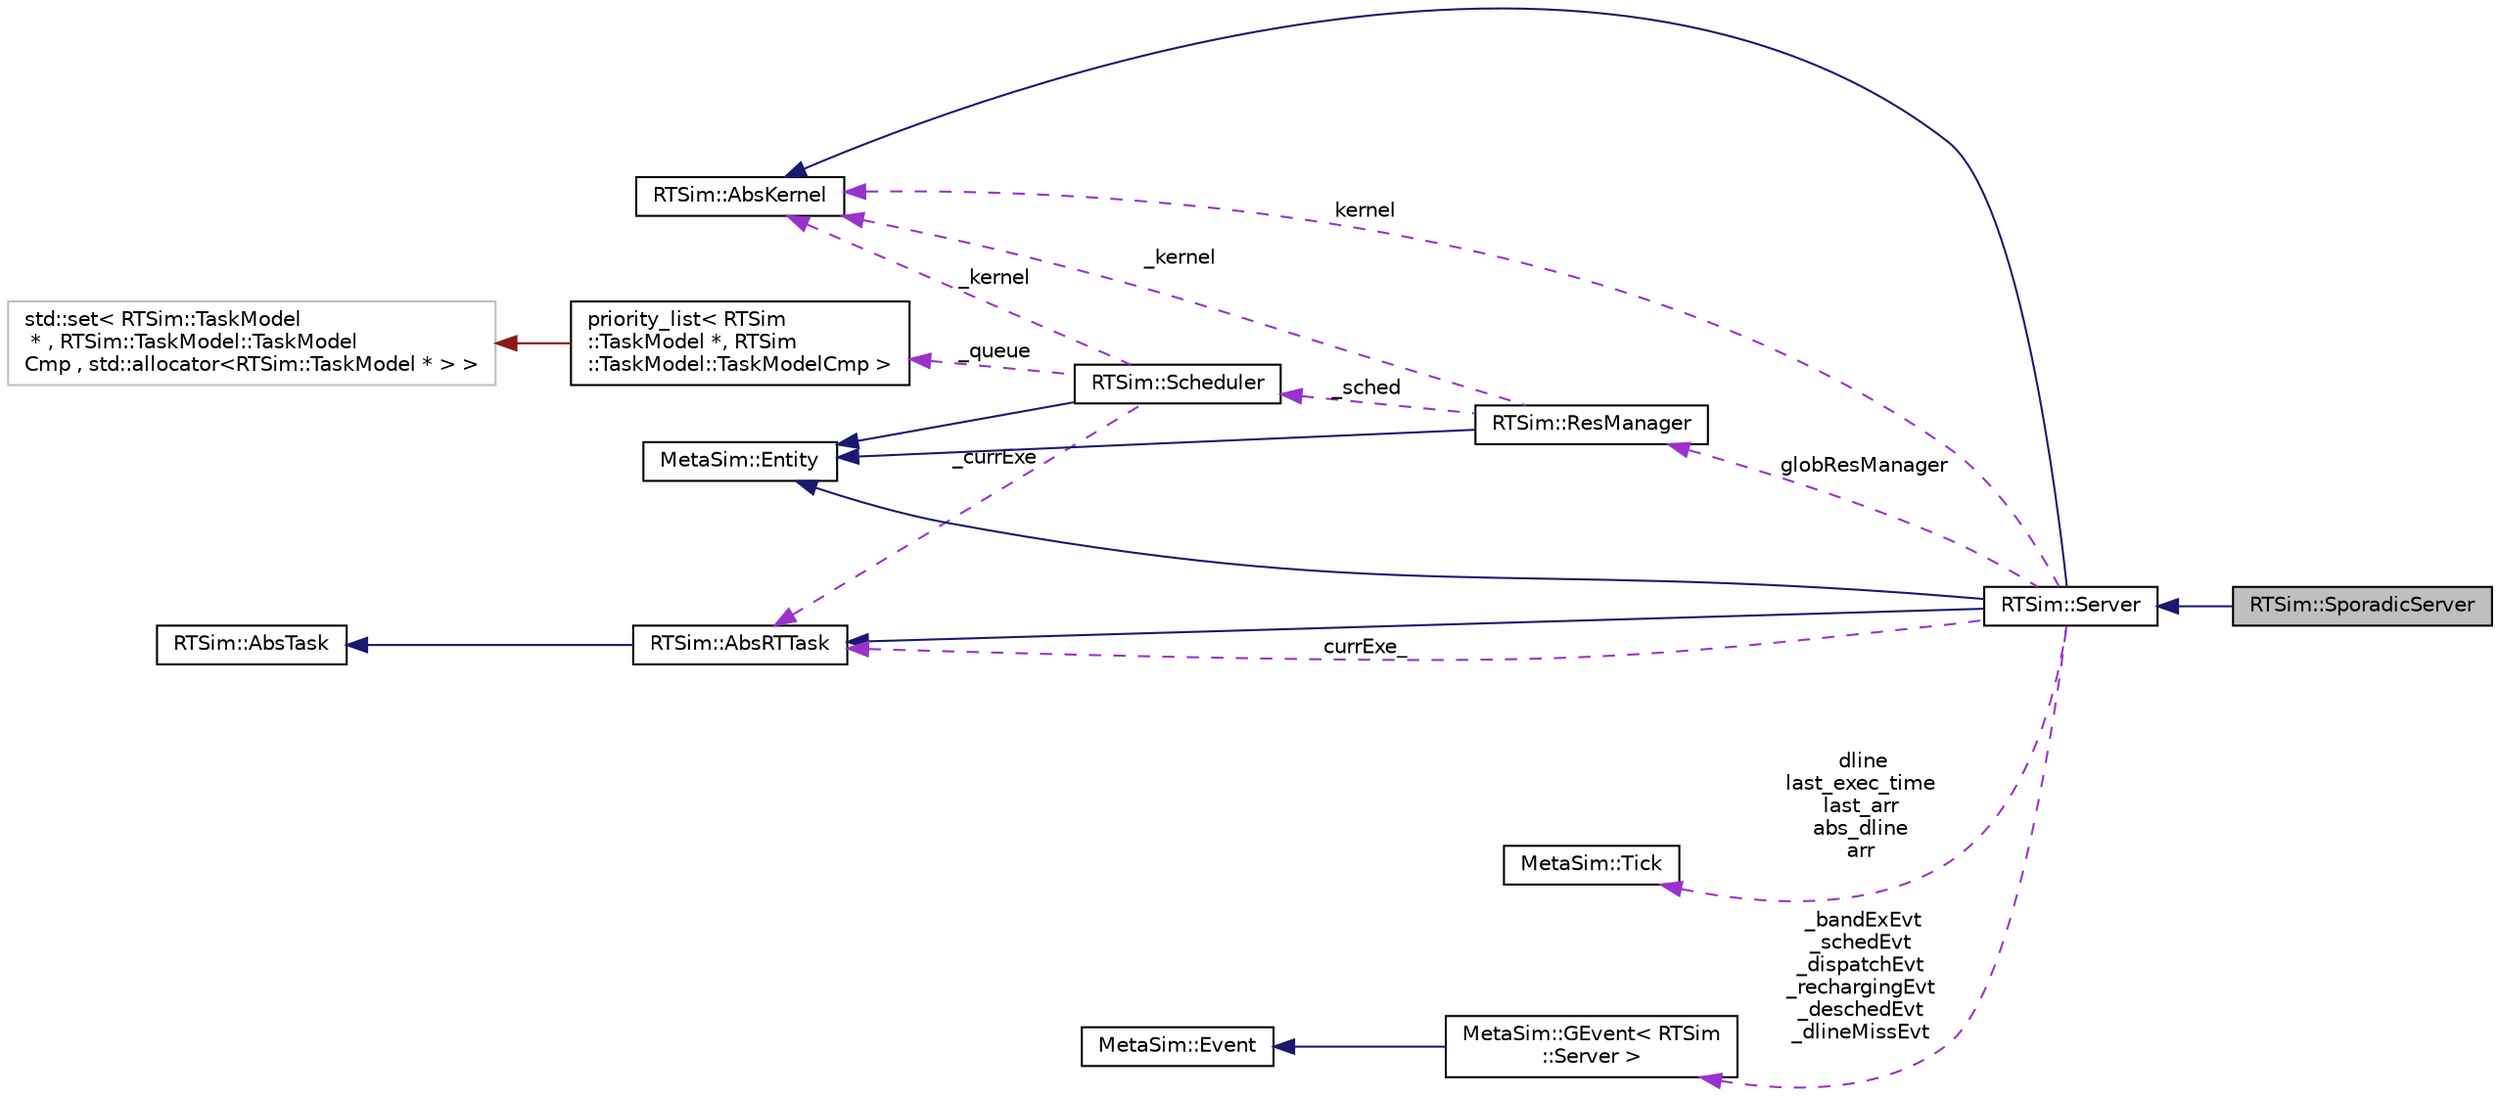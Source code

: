 digraph "RTSim::SporadicServer"
{
  edge [fontname="Helvetica",fontsize="10",labelfontname="Helvetica",labelfontsize="10"];
  node [fontname="Helvetica",fontsize="10",shape=record];
  rankdir="LR";
  Node6 [label="RTSim::SporadicServer",height=0.2,width=0.4,color="black", fillcolor="grey75", style="filled", fontcolor="black"];
  Node7 -> Node6 [dir="back",color="midnightblue",fontsize="10",style="solid",fontname="Helvetica"];
  Node7 [label="RTSim::Server",height=0.2,width=0.4,color="black", fillcolor="white", style="filled",URL="$classRTSim_1_1Server.html"];
  Node8 -> Node7 [dir="back",color="midnightblue",fontsize="10",style="solid",fontname="Helvetica"];
  Node8 [label="RTSim::AbsRTTask",height=0.2,width=0.4,color="black", fillcolor="white", style="filled",URL="$classRTSim_1_1AbsRTTask.html"];
  Node9 -> Node8 [dir="back",color="midnightblue",fontsize="10",style="solid",fontname="Helvetica"];
  Node9 [label="RTSim::AbsTask",height=0.2,width=0.4,color="black", fillcolor="white", style="filled",URL="$classRTSim_1_1AbsTask.html"];
  Node10 -> Node7 [dir="back",color="midnightblue",fontsize="10",style="solid",fontname="Helvetica"];
  Node10 [label="RTSim::AbsKernel",height=0.2,width=0.4,color="black", fillcolor="white", style="filled",URL="$classRTSim_1_1AbsKernel.html"];
  Node11 -> Node7 [dir="back",color="midnightblue",fontsize="10",style="solid",fontname="Helvetica"];
  Node11 [label="MetaSim::Entity",height=0.2,width=0.4,color="black", fillcolor="white", style="filled",URL="$classMetaSim_1_1Entity.html"];
  Node12 -> Node7 [dir="back",color="darkorchid3",fontsize="10",style="dashed",label=" globResManager" ,fontname="Helvetica"];
  Node12 [label="RTSim::ResManager",height=0.2,width=0.4,color="black", fillcolor="white", style="filled",URL="$classRTSim_1_1ResManager.html"];
  Node11 -> Node12 [dir="back",color="midnightblue",fontsize="10",style="solid",fontname="Helvetica"];
  Node10 -> Node12 [dir="back",color="darkorchid3",fontsize="10",style="dashed",label=" _kernel" ,fontname="Helvetica"];
  Node13 -> Node12 [dir="back",color="darkorchid3",fontsize="10",style="dashed",label=" _sched" ,fontname="Helvetica"];
  Node13 [label="RTSim::Scheduler",height=0.2,width=0.4,color="black", fillcolor="white", style="filled",URL="$classRTSim_1_1Scheduler.html"];
  Node11 -> Node13 [dir="back",color="midnightblue",fontsize="10",style="solid",fontname="Helvetica"];
  Node8 -> Node13 [dir="back",color="darkorchid3",fontsize="10",style="dashed",label=" _currExe" ,fontname="Helvetica"];
  Node10 -> Node13 [dir="back",color="darkorchid3",fontsize="10",style="dashed",label=" _kernel" ,fontname="Helvetica"];
  Node14 -> Node13 [dir="back",color="darkorchid3",fontsize="10",style="dashed",label=" _queue" ,fontname="Helvetica"];
  Node14 [label="priority_list\< RTSim\l::TaskModel *, RTSim\l::TaskModel::TaskModelCmp \>",height=0.2,width=0.4,color="black", fillcolor="white", style="filled",URL="$classpriority__list.html"];
  Node15 -> Node14 [dir="back",color="firebrick4",fontsize="10",style="solid",fontname="Helvetica"];
  Node15 [label="std::set\< RTSim::TaskModel\l * , RTSim::TaskModel::TaskModel\lCmp , std::allocator\<RTSim::TaskModel * \>  \>",height=0.2,width=0.4,color="grey75", fillcolor="white", style="filled"];
  Node8 -> Node7 [dir="back",color="darkorchid3",fontsize="10",style="dashed",label=" currExe_" ,fontname="Helvetica"];
  Node10 -> Node7 [dir="back",color="darkorchid3",fontsize="10",style="dashed",label=" kernel" ,fontname="Helvetica"];
  Node16 -> Node7 [dir="back",color="darkorchid3",fontsize="10",style="dashed",label=" dline\nlast_exec_time\nlast_arr\nabs_dline\narr" ,fontname="Helvetica"];
  Node16 [label="MetaSim::Tick",height=0.2,width=0.4,color="black", fillcolor="white", style="filled",URL="$classMetaSim_1_1Tick.html"];
  Node17 -> Node7 [dir="back",color="darkorchid3",fontsize="10",style="dashed",label=" _bandExEvt\n_schedEvt\n_dispatchEvt\n_rechargingEvt\n_deschedEvt\n_dlineMissEvt" ,fontname="Helvetica"];
  Node17 [label="MetaSim::GEvent\< RTSim\l::Server \>",height=0.2,width=0.4,color="black", fillcolor="white", style="filled",URL="$classMetaSim_1_1GEvent.html"];
  Node18 -> Node17 [dir="back",color="midnightblue",fontsize="10",style="solid",fontname="Helvetica"];
  Node18 [label="MetaSim::Event",height=0.2,width=0.4,color="black", fillcolor="white", style="filled",URL="$classMetaSim_1_1Event.html"];
}
